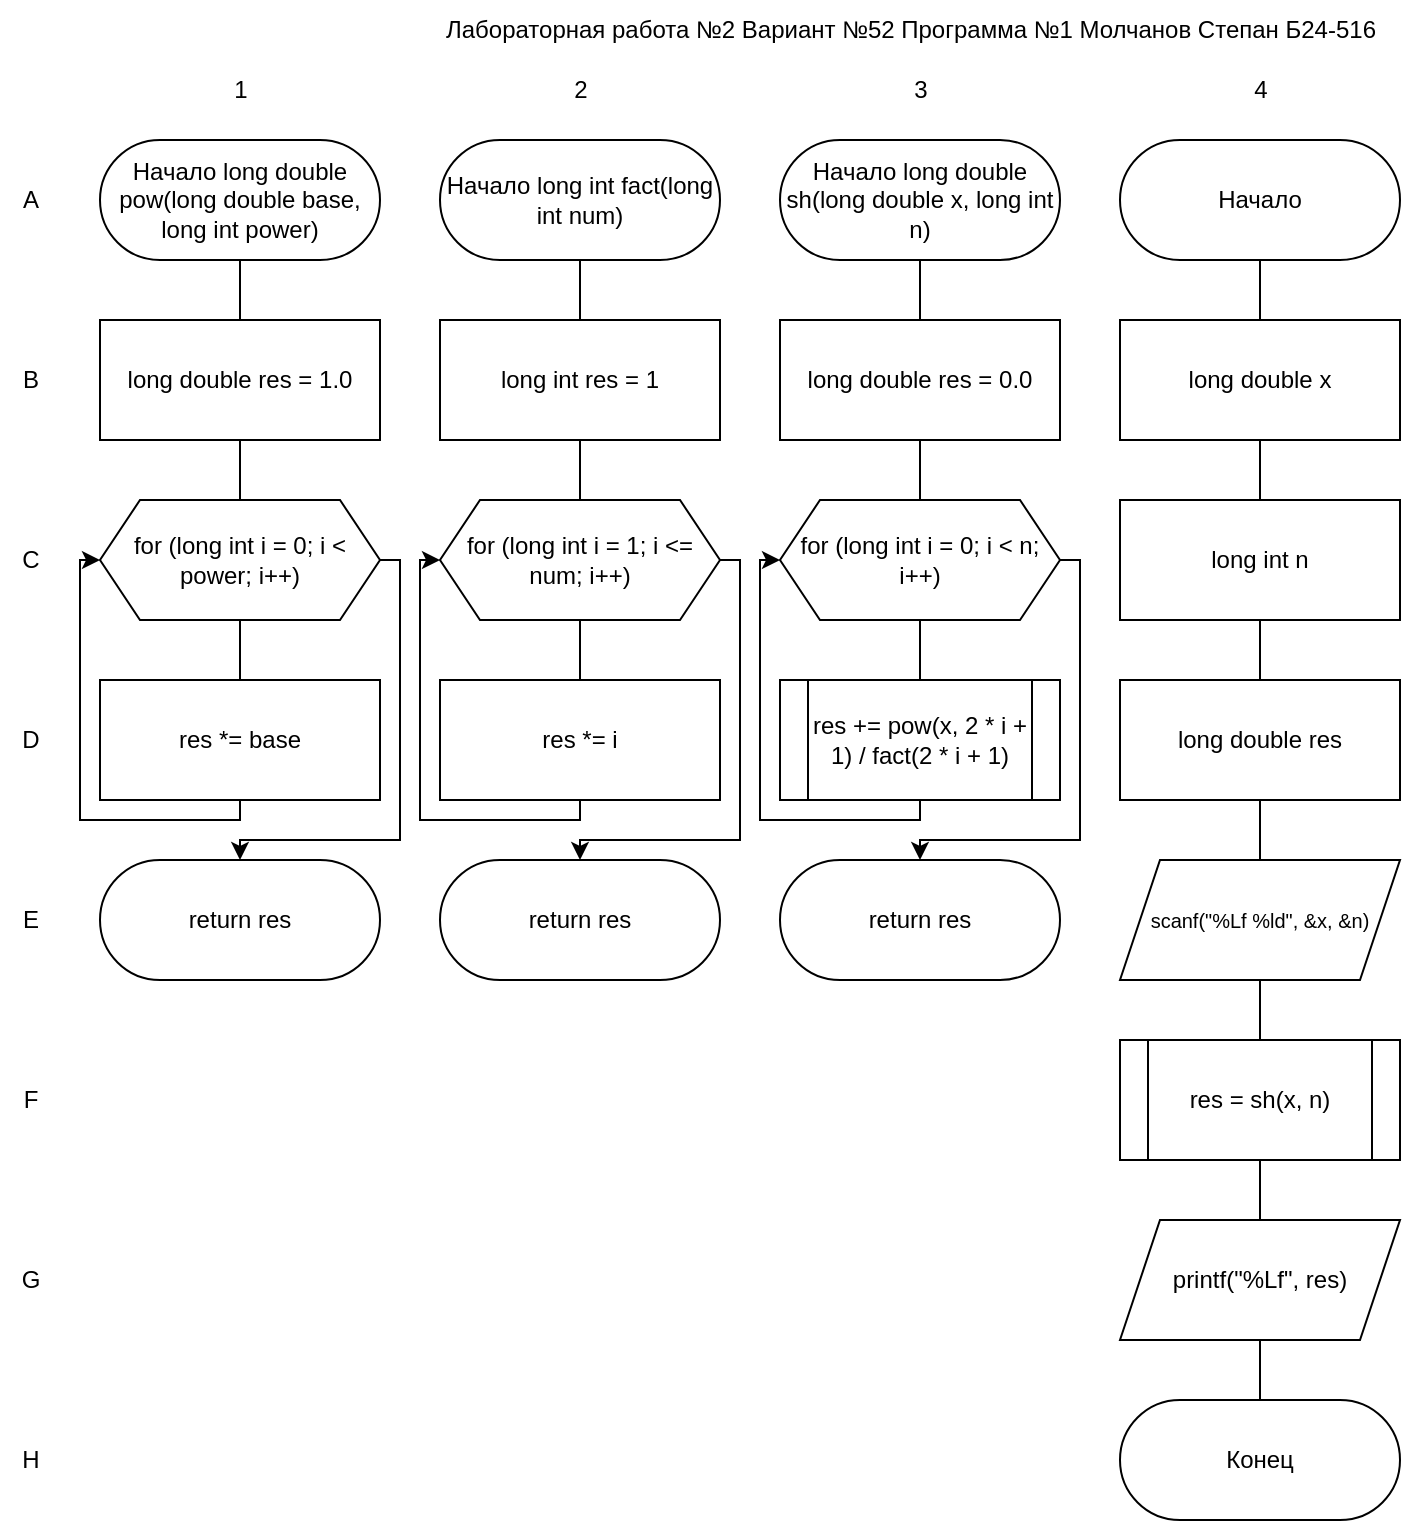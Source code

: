 <mxfile version="24.7.16">
  <diagram name="Страница — 1" id="FIlypT9NXCq33b7IDFKb">
    <mxGraphModel dx="1502" dy="675" grid="1" gridSize="10" guides="1" tooltips="1" connect="1" arrows="1" fold="1" page="1" pageScale="1" pageWidth="827" pageHeight="1169" math="0" shadow="0">
      <root>
        <mxCell id="0" />
        <mxCell id="1" parent="0" />
        <mxCell id="We8vBIHs4mGbIjUNPgg0-11" style="edgeStyle=orthogonalEdgeStyle;rounded=0;orthogonalLoop=1;jettySize=auto;html=1;exitX=0.5;exitY=1;exitDx=0;exitDy=0;entryX=0.5;entryY=0;entryDx=0;entryDy=0;endArrow=none;endFill=0;" parent="1" source="We8vBIHs4mGbIjUNPgg0-7" target="We8vBIHs4mGbIjUNPgg0-8" edge="1">
          <mxGeometry relative="1" as="geometry" />
        </mxCell>
        <mxCell id="We8vBIHs4mGbIjUNPgg0-7" value="Начало long double pow(long double base, long int power)" style="rounded=1;whiteSpace=wrap;html=1;arcSize=50;" parent="1" vertex="1">
          <mxGeometry x="130" y="80" width="140" height="60" as="geometry" />
        </mxCell>
        <mxCell id="We8vBIHs4mGbIjUNPgg0-12" style="edgeStyle=orthogonalEdgeStyle;rounded=0;orthogonalLoop=1;jettySize=auto;html=1;exitX=0.5;exitY=1;exitDx=0;exitDy=0;entryX=0.5;entryY=0;entryDx=0;entryDy=0;endArrow=none;endFill=0;" parent="1" source="We8vBIHs4mGbIjUNPgg0-8" target="We8vBIHs4mGbIjUNPgg0-9" edge="1">
          <mxGeometry relative="1" as="geometry" />
        </mxCell>
        <mxCell id="We8vBIHs4mGbIjUNPgg0-8" value="long double res = 1.0" style="rounded=0;whiteSpace=wrap;html=1;" parent="1" vertex="1">
          <mxGeometry x="130" y="170" width="140" height="60" as="geometry" />
        </mxCell>
        <mxCell id="We8vBIHs4mGbIjUNPgg0-13" style="edgeStyle=orthogonalEdgeStyle;rounded=0;orthogonalLoop=1;jettySize=auto;html=1;exitX=0.5;exitY=1;exitDx=0;exitDy=0;entryX=0.5;entryY=0;entryDx=0;entryDy=0;endArrow=none;endFill=0;" parent="1" source="We8vBIHs4mGbIjUNPgg0-9" target="We8vBIHs4mGbIjUNPgg0-10" edge="1">
          <mxGeometry relative="1" as="geometry" />
        </mxCell>
        <mxCell id="We8vBIHs4mGbIjUNPgg0-16" style="edgeStyle=orthogonalEdgeStyle;rounded=0;orthogonalLoop=1;jettySize=auto;html=1;exitX=1;exitY=0.5;exitDx=0;exitDy=0;entryX=0.5;entryY=0;entryDx=0;entryDy=0;" parent="1" source="We8vBIHs4mGbIjUNPgg0-9" target="We8vBIHs4mGbIjUNPgg0-15" edge="1">
          <mxGeometry relative="1" as="geometry">
            <Array as="points">
              <mxPoint x="280" y="290" />
              <mxPoint x="280" y="430" />
              <mxPoint x="200" y="430" />
            </Array>
          </mxGeometry>
        </mxCell>
        <mxCell id="We8vBIHs4mGbIjUNPgg0-9" value="for (long int i = 0; i &amp;lt; power; i++)" style="shape=hexagon;perimeter=hexagonPerimeter2;whiteSpace=wrap;html=1;fixedSize=1;" parent="1" vertex="1">
          <mxGeometry x="130" y="260" width="140" height="60" as="geometry" />
        </mxCell>
        <mxCell id="We8vBIHs4mGbIjUNPgg0-14" style="edgeStyle=orthogonalEdgeStyle;rounded=0;orthogonalLoop=1;jettySize=auto;html=1;exitX=0.5;exitY=1;exitDx=0;exitDy=0;entryX=0;entryY=0.5;entryDx=0;entryDy=0;" parent="1" source="We8vBIHs4mGbIjUNPgg0-10" target="We8vBIHs4mGbIjUNPgg0-9" edge="1">
          <mxGeometry relative="1" as="geometry">
            <Array as="points">
              <mxPoint x="200" y="420" />
              <mxPoint x="120" y="420" />
              <mxPoint x="120" y="290" />
            </Array>
          </mxGeometry>
        </mxCell>
        <mxCell id="We8vBIHs4mGbIjUNPgg0-10" value="res *= base" style="rounded=0;whiteSpace=wrap;html=1;" parent="1" vertex="1">
          <mxGeometry x="130" y="350" width="140" height="60" as="geometry" />
        </mxCell>
        <mxCell id="We8vBIHs4mGbIjUNPgg0-15" value="return res" style="rounded=1;whiteSpace=wrap;html=1;arcSize=50;" parent="1" vertex="1">
          <mxGeometry x="130" y="440" width="140" height="60" as="geometry" />
        </mxCell>
        <mxCell id="sALvUuvsSmhhuS2si76B-5" style="edgeStyle=orthogonalEdgeStyle;rounded=0;orthogonalLoop=1;jettySize=auto;html=1;exitX=0.5;exitY=1;exitDx=0;exitDy=0;entryX=0.5;entryY=0;entryDx=0;entryDy=0;endArrow=none;endFill=0;" parent="1" source="sALvUuvsSmhhuS2si76B-1" target="sALvUuvsSmhhuS2si76B-2" edge="1">
          <mxGeometry relative="1" as="geometry" />
        </mxCell>
        <mxCell id="sALvUuvsSmhhuS2si76B-1" value="Начало long int fact(long int num)" style="rounded=1;whiteSpace=wrap;html=1;arcSize=50;" parent="1" vertex="1">
          <mxGeometry x="300" y="80" width="140" height="60" as="geometry" />
        </mxCell>
        <mxCell id="sALvUuvsSmhhuS2si76B-6" style="edgeStyle=orthogonalEdgeStyle;rounded=0;orthogonalLoop=1;jettySize=auto;html=1;exitX=0.5;exitY=1;exitDx=0;exitDy=0;entryX=0.5;entryY=0;entryDx=0;entryDy=0;endArrow=none;endFill=0;" parent="1" source="sALvUuvsSmhhuS2si76B-2" target="sALvUuvsSmhhuS2si76B-3" edge="1">
          <mxGeometry relative="1" as="geometry" />
        </mxCell>
        <mxCell id="sALvUuvsSmhhuS2si76B-2" value="long int res = 1" style="rounded=0;whiteSpace=wrap;html=1;" parent="1" vertex="1">
          <mxGeometry x="300" y="170" width="140" height="60" as="geometry" />
        </mxCell>
        <mxCell id="sALvUuvsSmhhuS2si76B-7" style="edgeStyle=orthogonalEdgeStyle;rounded=0;orthogonalLoop=1;jettySize=auto;html=1;exitX=0.5;exitY=1;exitDx=0;exitDy=0;entryX=0.5;entryY=0;entryDx=0;entryDy=0;endArrow=none;endFill=0;" parent="1" source="sALvUuvsSmhhuS2si76B-3" target="sALvUuvsSmhhuS2si76B-4" edge="1">
          <mxGeometry relative="1" as="geometry" />
        </mxCell>
        <mxCell id="sALvUuvsSmhhuS2si76B-11" style="edgeStyle=orthogonalEdgeStyle;rounded=0;orthogonalLoop=1;jettySize=auto;html=1;exitX=1;exitY=0.5;exitDx=0;exitDy=0;entryX=0.5;entryY=0;entryDx=0;entryDy=0;" parent="1" source="sALvUuvsSmhhuS2si76B-3" target="sALvUuvsSmhhuS2si76B-10" edge="1">
          <mxGeometry relative="1" as="geometry">
            <Array as="points">
              <mxPoint x="450" y="290" />
              <mxPoint x="450" y="430" />
              <mxPoint x="370" y="430" />
            </Array>
          </mxGeometry>
        </mxCell>
        <mxCell id="sALvUuvsSmhhuS2si76B-3" value="for (long int i = 1; i &amp;lt;= num; i++)" style="shape=hexagon;perimeter=hexagonPerimeter2;whiteSpace=wrap;html=1;fixedSize=1;" parent="1" vertex="1">
          <mxGeometry x="300" y="260" width="140" height="60" as="geometry" />
        </mxCell>
        <mxCell id="sALvUuvsSmhhuS2si76B-9" style="edgeStyle=orthogonalEdgeStyle;rounded=0;orthogonalLoop=1;jettySize=auto;html=1;exitX=0.5;exitY=1;exitDx=0;exitDy=0;entryX=0;entryY=0.5;entryDx=0;entryDy=0;" parent="1" source="sALvUuvsSmhhuS2si76B-4" target="sALvUuvsSmhhuS2si76B-3" edge="1">
          <mxGeometry relative="1" as="geometry">
            <Array as="points">
              <mxPoint x="370" y="420" />
              <mxPoint x="290" y="420" />
              <mxPoint x="290" y="290" />
            </Array>
          </mxGeometry>
        </mxCell>
        <mxCell id="sALvUuvsSmhhuS2si76B-4" value="res *= i" style="rounded=0;whiteSpace=wrap;html=1;" parent="1" vertex="1">
          <mxGeometry x="300" y="350" width="140" height="60" as="geometry" />
        </mxCell>
        <mxCell id="sALvUuvsSmhhuS2si76B-10" value="return res" style="rounded=1;whiteSpace=wrap;html=1;arcSize=50;" parent="1" vertex="1">
          <mxGeometry x="300" y="440" width="140" height="60" as="geometry" />
        </mxCell>
        <mxCell id="sALvUuvsSmhhuS2si76B-17" style="edgeStyle=orthogonalEdgeStyle;rounded=0;orthogonalLoop=1;jettySize=auto;html=1;exitX=0.5;exitY=1;exitDx=0;exitDy=0;entryX=0.5;entryY=0;entryDx=0;entryDy=0;endArrow=none;endFill=0;" parent="1" source="sALvUuvsSmhhuS2si76B-12" target="sALvUuvsSmhhuS2si76B-13" edge="1">
          <mxGeometry relative="1" as="geometry" />
        </mxCell>
        <mxCell id="sALvUuvsSmhhuS2si76B-12" value="Начало long double sh(long double x, long int n)" style="rounded=1;whiteSpace=wrap;html=1;arcSize=50;" parent="1" vertex="1">
          <mxGeometry x="470" y="80" width="140" height="60" as="geometry" />
        </mxCell>
        <mxCell id="sALvUuvsSmhhuS2si76B-18" style="edgeStyle=orthogonalEdgeStyle;rounded=0;orthogonalLoop=1;jettySize=auto;html=1;exitX=0.5;exitY=1;exitDx=0;exitDy=0;entryX=0.5;entryY=0;entryDx=0;entryDy=0;endArrow=none;endFill=0;" parent="1" source="sALvUuvsSmhhuS2si76B-13" target="sALvUuvsSmhhuS2si76B-14" edge="1">
          <mxGeometry relative="1" as="geometry" />
        </mxCell>
        <mxCell id="sALvUuvsSmhhuS2si76B-13" value="long double res = 0.0" style="rounded=0;whiteSpace=wrap;html=1;" parent="1" vertex="1">
          <mxGeometry x="470" y="170" width="140" height="60" as="geometry" />
        </mxCell>
        <mxCell id="sALvUuvsSmhhuS2si76B-19" style="edgeStyle=orthogonalEdgeStyle;rounded=0;orthogonalLoop=1;jettySize=auto;html=1;exitX=0.5;exitY=1;exitDx=0;exitDy=0;entryX=0.5;entryY=0;entryDx=0;entryDy=0;endArrow=none;endFill=0;" parent="1" source="sALvUuvsSmhhuS2si76B-14" target="sALvUuvsSmhhuS2si76B-15" edge="1">
          <mxGeometry relative="1" as="geometry" />
        </mxCell>
        <mxCell id="sALvUuvsSmhhuS2si76B-22" style="edgeStyle=orthogonalEdgeStyle;rounded=0;orthogonalLoop=1;jettySize=auto;html=1;exitX=1;exitY=0.5;exitDx=0;exitDy=0;entryX=0.5;entryY=0;entryDx=0;entryDy=0;" parent="1" source="sALvUuvsSmhhuS2si76B-14" target="sALvUuvsSmhhuS2si76B-16" edge="1">
          <mxGeometry relative="1" as="geometry">
            <Array as="points">
              <mxPoint x="620" y="290" />
              <mxPoint x="620" y="430" />
              <mxPoint x="540" y="430" />
            </Array>
          </mxGeometry>
        </mxCell>
        <mxCell id="sALvUuvsSmhhuS2si76B-14" value="for (long int i = 0; i &amp;lt; n; i++)" style="shape=hexagon;perimeter=hexagonPerimeter2;whiteSpace=wrap;html=1;fixedSize=1;" parent="1" vertex="1">
          <mxGeometry x="470" y="260" width="140" height="60" as="geometry" />
        </mxCell>
        <mxCell id="sALvUuvsSmhhuS2si76B-21" style="edgeStyle=orthogonalEdgeStyle;rounded=0;orthogonalLoop=1;jettySize=auto;html=1;exitX=0.5;exitY=1;exitDx=0;exitDy=0;entryX=0;entryY=0.5;entryDx=0;entryDy=0;" parent="1" source="sALvUuvsSmhhuS2si76B-15" target="sALvUuvsSmhhuS2si76B-14" edge="1">
          <mxGeometry relative="1" as="geometry">
            <Array as="points">
              <mxPoint x="540" y="420" />
              <mxPoint x="460" y="420" />
              <mxPoint x="460" y="290" />
            </Array>
          </mxGeometry>
        </mxCell>
        <mxCell id="sALvUuvsSmhhuS2si76B-15" value="res += pow(x, 2 * i + 1) / fact(2 * i + 1)" style="shape=process;whiteSpace=wrap;html=1;backgroundOutline=1;" parent="1" vertex="1">
          <mxGeometry x="470" y="350" width="140" height="60" as="geometry" />
        </mxCell>
        <mxCell id="sALvUuvsSmhhuS2si76B-16" value="return res" style="rounded=1;whiteSpace=wrap;html=1;arcSize=50;" parent="1" vertex="1">
          <mxGeometry x="470" y="440" width="140" height="60" as="geometry" />
        </mxCell>
        <mxCell id="sALvUuvsSmhhuS2si76B-32" style="edgeStyle=orthogonalEdgeStyle;rounded=0;orthogonalLoop=1;jettySize=auto;html=1;exitX=0.5;exitY=1;exitDx=0;exitDy=0;entryX=0.5;entryY=0;entryDx=0;entryDy=0;endArrow=none;endFill=0;" parent="1" source="sALvUuvsSmhhuS2si76B-23" target="sALvUuvsSmhhuS2si76B-24" edge="1">
          <mxGeometry relative="1" as="geometry" />
        </mxCell>
        <mxCell id="sALvUuvsSmhhuS2si76B-23" value="Начало" style="rounded=1;whiteSpace=wrap;html=1;arcSize=50;" parent="1" vertex="1">
          <mxGeometry x="640" y="80" width="140" height="60" as="geometry" />
        </mxCell>
        <mxCell id="sALvUuvsSmhhuS2si76B-33" style="edgeStyle=orthogonalEdgeStyle;rounded=0;orthogonalLoop=1;jettySize=auto;html=1;exitX=0.5;exitY=1;exitDx=0;exitDy=0;entryX=0.5;entryY=0;entryDx=0;entryDy=0;endArrow=none;endFill=0;" parent="1" source="sALvUuvsSmhhuS2si76B-24" target="sALvUuvsSmhhuS2si76B-25" edge="1">
          <mxGeometry relative="1" as="geometry" />
        </mxCell>
        <mxCell id="sALvUuvsSmhhuS2si76B-24" value="long double x" style="rounded=0;whiteSpace=wrap;html=1;" parent="1" vertex="1">
          <mxGeometry x="640" y="170" width="140" height="60" as="geometry" />
        </mxCell>
        <mxCell id="sALvUuvsSmhhuS2si76B-34" style="edgeStyle=orthogonalEdgeStyle;rounded=0;orthogonalLoop=1;jettySize=auto;html=1;exitX=0.5;exitY=1;exitDx=0;exitDy=0;entryX=0.5;entryY=0;entryDx=0;entryDy=0;endArrow=none;endFill=0;" parent="1" source="sALvUuvsSmhhuS2si76B-25" target="sALvUuvsSmhhuS2si76B-27" edge="1">
          <mxGeometry relative="1" as="geometry" />
        </mxCell>
        <mxCell id="sALvUuvsSmhhuS2si76B-25" value="long int n" style="rounded=0;whiteSpace=wrap;html=1;" parent="1" vertex="1">
          <mxGeometry x="640" y="260" width="140" height="60" as="geometry" />
        </mxCell>
        <mxCell id="sALvUuvsSmhhuS2si76B-36" style="edgeStyle=orthogonalEdgeStyle;rounded=0;orthogonalLoop=1;jettySize=auto;html=1;exitX=0.5;exitY=1;exitDx=0;exitDy=0;entryX=0.5;entryY=0;entryDx=0;entryDy=0;endArrow=none;endFill=0;" parent="1" source="sALvUuvsSmhhuS2si76B-26" target="sALvUuvsSmhhuS2si76B-29" edge="1">
          <mxGeometry relative="1" as="geometry" />
        </mxCell>
        <mxCell id="sALvUuvsSmhhuS2si76B-26" value="&lt;font style=&quot;font-size: 10px;&quot;&gt;scanf(&quot;%Lf %ld&quot;, &amp;amp;x, &amp;amp;n)&lt;/font&gt;" style="shape=parallelogram;perimeter=parallelogramPerimeter;whiteSpace=wrap;html=1;fixedSize=1;" parent="1" vertex="1">
          <mxGeometry x="640" y="440" width="140" height="60" as="geometry" />
        </mxCell>
        <mxCell id="sALvUuvsSmhhuS2si76B-35" style="edgeStyle=orthogonalEdgeStyle;rounded=0;orthogonalLoop=1;jettySize=auto;html=1;exitX=0.5;exitY=1;exitDx=0;exitDy=0;entryX=0.5;entryY=0;entryDx=0;entryDy=0;endArrow=none;endFill=0;" parent="1" source="sALvUuvsSmhhuS2si76B-27" target="sALvUuvsSmhhuS2si76B-26" edge="1">
          <mxGeometry relative="1" as="geometry" />
        </mxCell>
        <mxCell id="sALvUuvsSmhhuS2si76B-27" value="long double res" style="rounded=0;whiteSpace=wrap;html=1;" parent="1" vertex="1">
          <mxGeometry x="640" y="350" width="140" height="60" as="geometry" />
        </mxCell>
        <mxCell id="sALvUuvsSmhhuS2si76B-37" style="edgeStyle=orthogonalEdgeStyle;rounded=0;orthogonalLoop=1;jettySize=auto;html=1;exitX=0.5;exitY=1;exitDx=0;exitDy=0;entryX=0.5;entryY=0;entryDx=0;entryDy=0;endArrow=none;endFill=0;" parent="1" source="sALvUuvsSmhhuS2si76B-29" target="sALvUuvsSmhhuS2si76B-30" edge="1">
          <mxGeometry relative="1" as="geometry" />
        </mxCell>
        <mxCell id="sALvUuvsSmhhuS2si76B-29" value="res = sh(x, n)" style="shape=process;whiteSpace=wrap;html=1;backgroundOutline=1;" parent="1" vertex="1">
          <mxGeometry x="640" y="530" width="140" height="60" as="geometry" />
        </mxCell>
        <mxCell id="sALvUuvsSmhhuS2si76B-38" style="edgeStyle=orthogonalEdgeStyle;rounded=0;orthogonalLoop=1;jettySize=auto;html=1;exitX=0.5;exitY=1;exitDx=0;exitDy=0;entryX=0.5;entryY=0;entryDx=0;entryDy=0;endArrow=none;endFill=0;" parent="1" source="sALvUuvsSmhhuS2si76B-30" target="sALvUuvsSmhhuS2si76B-31" edge="1">
          <mxGeometry relative="1" as="geometry" />
        </mxCell>
        <mxCell id="sALvUuvsSmhhuS2si76B-30" value="printf(&quot;%Lf&quot;, res)" style="shape=parallelogram;perimeter=parallelogramPerimeter;whiteSpace=wrap;html=1;fixedSize=1;" parent="1" vertex="1">
          <mxGeometry x="640" y="620" width="140" height="60" as="geometry" />
        </mxCell>
        <mxCell id="sALvUuvsSmhhuS2si76B-31" value="Конец" style="rounded=1;whiteSpace=wrap;html=1;arcSize=50;" parent="1" vertex="1">
          <mxGeometry x="640" y="710" width="140" height="60" as="geometry" />
        </mxCell>
        <mxCell id="xBPM3kS2JUUozfGUC5qQ-1" value="1" style="text;html=1;align=center;verticalAlign=middle;resizable=0;points=[];autosize=1;strokeColor=none;fillColor=none;" vertex="1" parent="1">
          <mxGeometry x="185" y="40" width="30" height="30" as="geometry" />
        </mxCell>
        <mxCell id="xBPM3kS2JUUozfGUC5qQ-2" value="2" style="text;html=1;align=center;verticalAlign=middle;resizable=0;points=[];autosize=1;strokeColor=none;fillColor=none;" vertex="1" parent="1">
          <mxGeometry x="355" y="40" width="30" height="30" as="geometry" />
        </mxCell>
        <mxCell id="xBPM3kS2JUUozfGUC5qQ-3" value="3" style="text;html=1;align=center;verticalAlign=middle;resizable=0;points=[];autosize=1;strokeColor=none;fillColor=none;" vertex="1" parent="1">
          <mxGeometry x="525" y="40" width="30" height="30" as="geometry" />
        </mxCell>
        <mxCell id="xBPM3kS2JUUozfGUC5qQ-4" value="4" style="text;html=1;align=center;verticalAlign=middle;resizable=0;points=[];autosize=1;strokeColor=none;fillColor=none;" vertex="1" parent="1">
          <mxGeometry x="695" y="40" width="30" height="30" as="geometry" />
        </mxCell>
        <mxCell id="xBPM3kS2JUUozfGUC5qQ-5" value="A" style="text;html=1;align=center;verticalAlign=middle;resizable=0;points=[];autosize=1;strokeColor=none;fillColor=none;" vertex="1" parent="1">
          <mxGeometry x="80" y="95" width="30" height="30" as="geometry" />
        </mxCell>
        <mxCell id="xBPM3kS2JUUozfGUC5qQ-6" value="B" style="text;html=1;align=center;verticalAlign=middle;resizable=0;points=[];autosize=1;strokeColor=none;fillColor=none;" vertex="1" parent="1">
          <mxGeometry x="80" y="185" width="30" height="30" as="geometry" />
        </mxCell>
        <mxCell id="xBPM3kS2JUUozfGUC5qQ-7" value="C" style="text;html=1;align=center;verticalAlign=middle;resizable=0;points=[];autosize=1;strokeColor=none;fillColor=none;" vertex="1" parent="1">
          <mxGeometry x="80" y="275" width="30" height="30" as="geometry" />
        </mxCell>
        <mxCell id="xBPM3kS2JUUozfGUC5qQ-8" value="D" style="text;html=1;align=center;verticalAlign=middle;resizable=0;points=[];autosize=1;strokeColor=none;fillColor=none;" vertex="1" parent="1">
          <mxGeometry x="80" y="365" width="30" height="30" as="geometry" />
        </mxCell>
        <mxCell id="xBPM3kS2JUUozfGUC5qQ-9" value="E" style="text;html=1;align=center;verticalAlign=middle;resizable=0;points=[];autosize=1;strokeColor=none;fillColor=none;" vertex="1" parent="1">
          <mxGeometry x="80" y="455" width="30" height="30" as="geometry" />
        </mxCell>
        <mxCell id="xBPM3kS2JUUozfGUC5qQ-10" value="F" style="text;html=1;align=center;verticalAlign=middle;resizable=0;points=[];autosize=1;strokeColor=none;fillColor=none;" vertex="1" parent="1">
          <mxGeometry x="80" y="545" width="30" height="30" as="geometry" />
        </mxCell>
        <mxCell id="xBPM3kS2JUUozfGUC5qQ-11" value="G" style="text;html=1;align=center;verticalAlign=middle;resizable=0;points=[];autosize=1;strokeColor=none;fillColor=none;" vertex="1" parent="1">
          <mxGeometry x="80" y="635" width="30" height="30" as="geometry" />
        </mxCell>
        <mxCell id="xBPM3kS2JUUozfGUC5qQ-12" value="H" style="text;html=1;align=center;verticalAlign=middle;resizable=0;points=[];autosize=1;strokeColor=none;fillColor=none;" vertex="1" parent="1">
          <mxGeometry x="80" y="725" width="30" height="30" as="geometry" />
        </mxCell>
        <mxCell id="xBPM3kS2JUUozfGUC5qQ-13" value="Лабораторная работа №2 Вариант №52 Программа №1 Молчанов Степан Б24-516" style="text;html=1;align=center;verticalAlign=middle;resizable=0;points=[];autosize=1;strokeColor=none;fillColor=none;" vertex="1" parent="1">
          <mxGeometry x="290" y="10" width="490" height="30" as="geometry" />
        </mxCell>
      </root>
    </mxGraphModel>
  </diagram>
</mxfile>
